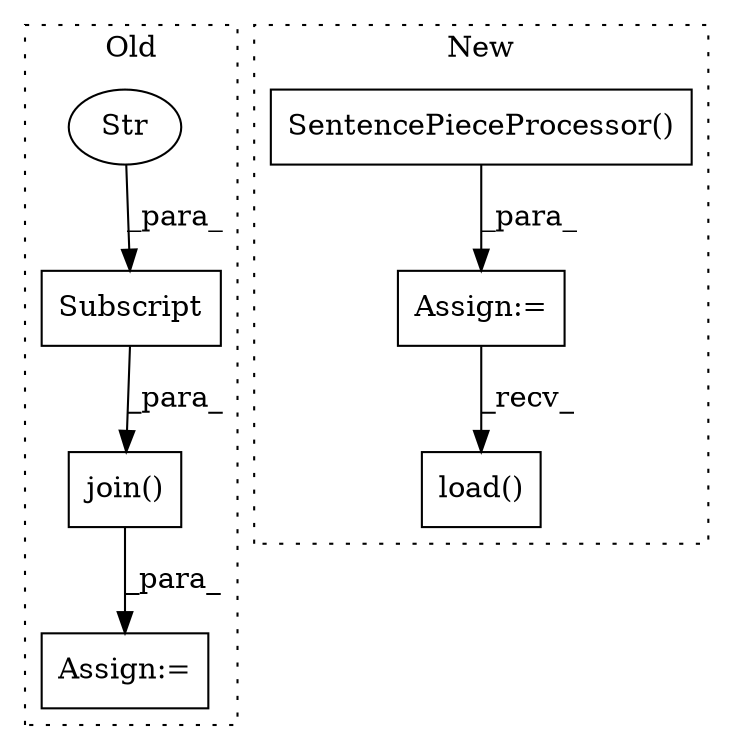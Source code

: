 digraph G {
subgraph cluster0 {
1 [label="join()" a="75" s="2543,2649" l="22,7" shape="box"];
3 [label="Assign:=" a="68" s="2540" l="3" shape="box"];
5 [label="Subscript" a="63" s="2565,0" l="22,0" shape="box"];
6 [label="Str" a="66" s="2573" l="13" shape="ellipse"];
label = "Old";
style="dotted";
}
subgraph cluster1 {
2 [label="load()" a="75" s="2826,2856" l="15,1" shape="box"];
4 [label="Assign:=" a="68" s="2790" l="3" shape="box"];
7 [label="SentencePieceProcessor()" a="75" s="2793" l="28" shape="box"];
label = "New";
style="dotted";
}
1 -> 3 [label="_para_"];
4 -> 2 [label="_recv_"];
5 -> 1 [label="_para_"];
6 -> 5 [label="_para_"];
7 -> 4 [label="_para_"];
}